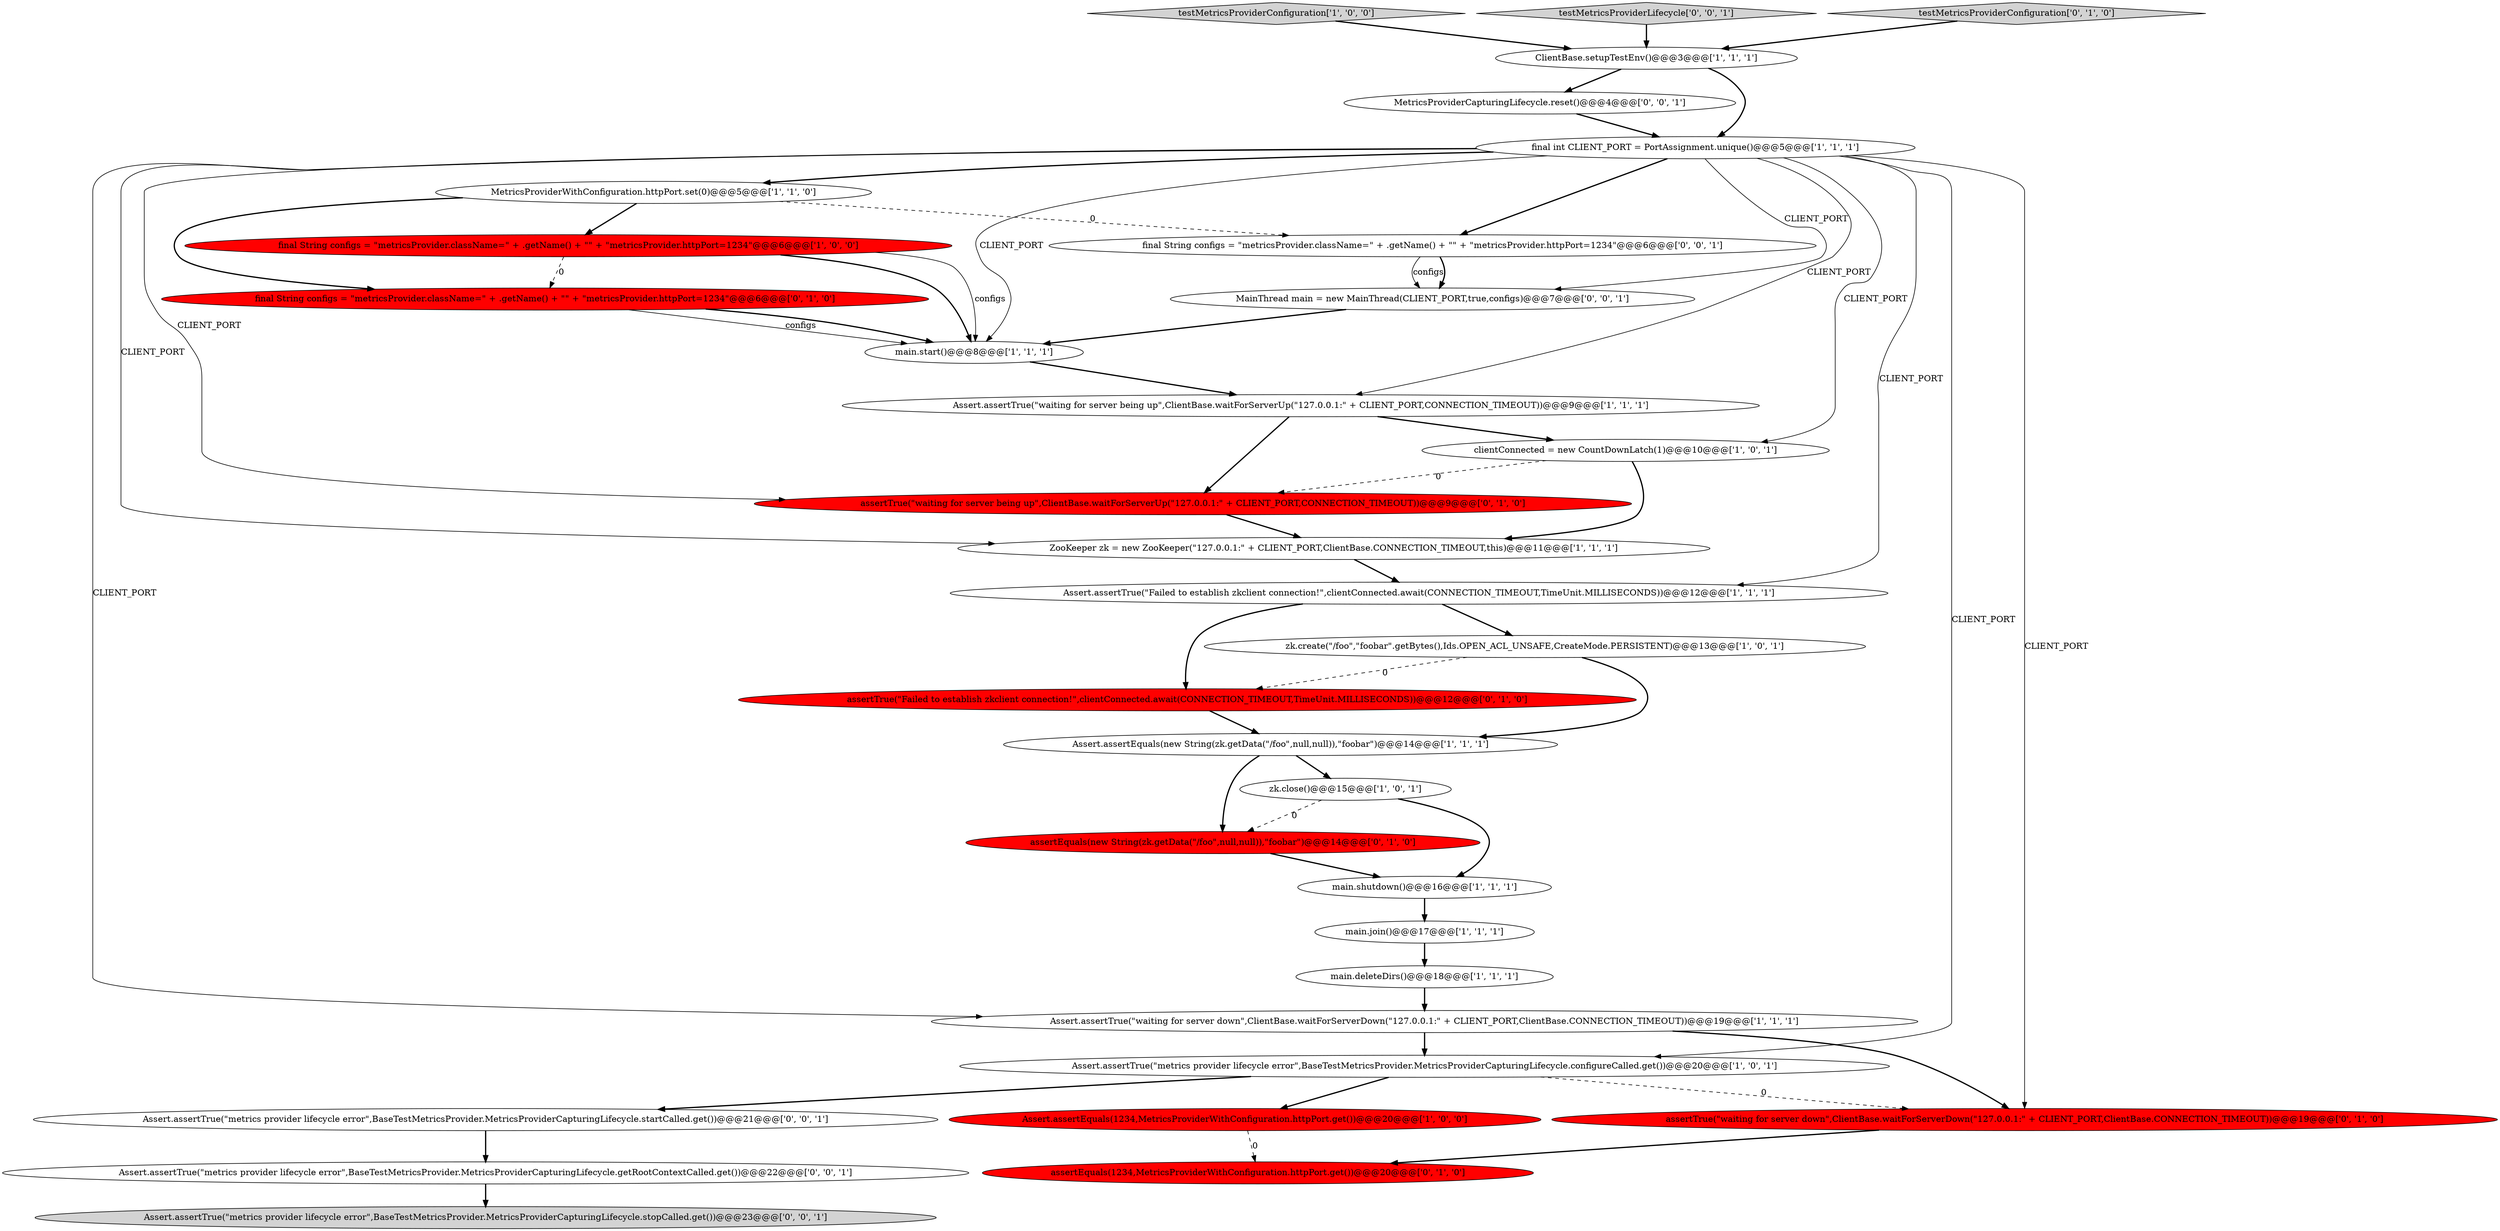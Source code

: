 digraph {
26 [style = filled, label = "Assert.assertTrue(\"metrics provider lifecycle error\",BaseTestMetricsProvider.MetricsProviderCapturingLifecycle.startCalled.get())@@@21@@@['0', '0', '1']", fillcolor = white, shape = ellipse image = "AAA0AAABBB3BBB"];
12 [style = filled, label = "Assert.assertTrue(\"Failed to establish zkclient connection!\",clientConnected.await(CONNECTION_TIMEOUT,TimeUnit.MILLISECONDS))@@@12@@@['1', '1', '1']", fillcolor = white, shape = ellipse image = "AAA0AAABBB1BBB"];
32 [style = filled, label = "final String configs = \"metricsProvider.className=\" + .getName() + \"\" + \"metricsProvider.httpPort=1234\"@@@6@@@['0', '0', '1']", fillcolor = white, shape = ellipse image = "AAA0AAABBB3BBB"];
20 [style = filled, label = "assertTrue(\"Failed to establish zkclient connection!\",clientConnected.await(CONNECTION_TIMEOUT,TimeUnit.MILLISECONDS))@@@12@@@['0', '1', '0']", fillcolor = red, shape = ellipse image = "AAA1AAABBB2BBB"];
24 [style = filled, label = "assertEquals(new String(zk.getData(\"/foo\",null,null)),\"foobar\")@@@14@@@['0', '1', '0']", fillcolor = red, shape = ellipse image = "AAA1AAABBB2BBB"];
17 [style = filled, label = "main.deleteDirs()@@@18@@@['1', '1', '1']", fillcolor = white, shape = ellipse image = "AAA0AAABBB1BBB"];
22 [style = filled, label = "assertEquals(1234,MetricsProviderWithConfiguration.httpPort.get())@@@20@@@['0', '1', '0']", fillcolor = red, shape = ellipse image = "AAA1AAABBB2BBB"];
3 [style = filled, label = "Assert.assertTrue(\"waiting for server down\",ClientBase.waitForServerDown(\"127.0.0.1:\" + CLIENT_PORT,ClientBase.CONNECTION_TIMEOUT))@@@19@@@['1', '1', '1']", fillcolor = white, shape = ellipse image = "AAA0AAABBB1BBB"];
11 [style = filled, label = "zk.close()@@@15@@@['1', '0', '1']", fillcolor = white, shape = ellipse image = "AAA0AAABBB1BBB"];
9 [style = filled, label = "ClientBase.setupTestEnv()@@@3@@@['1', '1', '1']", fillcolor = white, shape = ellipse image = "AAA0AAABBB1BBB"];
1 [style = filled, label = "Assert.assertEquals(new String(zk.getData(\"/foo\",null,null)),\"foobar\")@@@14@@@['1', '1', '1']", fillcolor = white, shape = ellipse image = "AAA0AAABBB1BBB"];
16 [style = filled, label = "clientConnected = new CountDownLatch(1)@@@10@@@['1', '0', '1']", fillcolor = white, shape = ellipse image = "AAA0AAABBB1BBB"];
25 [style = filled, label = "assertTrue(\"waiting for server down\",ClientBase.waitForServerDown(\"127.0.0.1:\" + CLIENT_PORT,ClientBase.CONNECTION_TIMEOUT))@@@19@@@['0', '1', '0']", fillcolor = red, shape = ellipse image = "AAA1AAABBB2BBB"];
6 [style = filled, label = "Assert.assertEquals(1234,MetricsProviderWithConfiguration.httpPort.get())@@@20@@@['1', '0', '0']", fillcolor = red, shape = ellipse image = "AAA1AAABBB1BBB"];
23 [style = filled, label = "assertTrue(\"waiting for server being up\",ClientBase.waitForServerUp(\"127.0.0.1:\" + CLIENT_PORT,CONNECTION_TIMEOUT))@@@9@@@['0', '1', '0']", fillcolor = red, shape = ellipse image = "AAA1AAABBB2BBB"];
7 [style = filled, label = "testMetricsProviderConfiguration['1', '0', '0']", fillcolor = lightgray, shape = diamond image = "AAA0AAABBB1BBB"];
29 [style = filled, label = "MetricsProviderCapturingLifecycle.reset()@@@4@@@['0', '0', '1']", fillcolor = white, shape = ellipse image = "AAA0AAABBB3BBB"];
5 [style = filled, label = "Assert.assertTrue(\"metrics provider lifecycle error\",BaseTestMetricsProvider.MetricsProviderCapturingLifecycle.configureCalled.get())@@@20@@@['1', '0', '1']", fillcolor = white, shape = ellipse image = "AAA0AAABBB1BBB"];
10 [style = filled, label = "main.join()@@@17@@@['1', '1', '1']", fillcolor = white, shape = ellipse image = "AAA0AAABBB1BBB"];
31 [style = filled, label = "testMetricsProviderLifecycle['0', '0', '1']", fillcolor = lightgray, shape = diamond image = "AAA0AAABBB3BBB"];
18 [style = filled, label = "final int CLIENT_PORT = PortAssignment.unique()@@@5@@@['1', '1', '1']", fillcolor = white, shape = ellipse image = "AAA0AAABBB1BBB"];
8 [style = filled, label = "main.start()@@@8@@@['1', '1', '1']", fillcolor = white, shape = ellipse image = "AAA0AAABBB1BBB"];
28 [style = filled, label = "MainThread main = new MainThread(CLIENT_PORT,true,configs)@@@7@@@['0', '0', '1']", fillcolor = white, shape = ellipse image = "AAA0AAABBB3BBB"];
19 [style = filled, label = "testMetricsProviderConfiguration['0', '1', '0']", fillcolor = lightgray, shape = diamond image = "AAA0AAABBB2BBB"];
13 [style = filled, label = "ZooKeeper zk = new ZooKeeper(\"127.0.0.1:\" + CLIENT_PORT,ClientBase.CONNECTION_TIMEOUT,this)@@@11@@@['1', '1', '1']", fillcolor = white, shape = ellipse image = "AAA0AAABBB1BBB"];
21 [style = filled, label = "final String configs = \"metricsProvider.className=\" + .getName() + \"\" + \"metricsProvider.httpPort=1234\"@@@6@@@['0', '1', '0']", fillcolor = red, shape = ellipse image = "AAA1AAABBB2BBB"];
30 [style = filled, label = "Assert.assertTrue(\"metrics provider lifecycle error\",BaseTestMetricsProvider.MetricsProviderCapturingLifecycle.stopCalled.get())@@@23@@@['0', '0', '1']", fillcolor = lightgray, shape = ellipse image = "AAA0AAABBB3BBB"];
2 [style = filled, label = "Assert.assertTrue(\"waiting for server being up\",ClientBase.waitForServerUp(\"127.0.0.1:\" + CLIENT_PORT,CONNECTION_TIMEOUT))@@@9@@@['1', '1', '1']", fillcolor = white, shape = ellipse image = "AAA0AAABBB1BBB"];
14 [style = filled, label = "final String configs = \"metricsProvider.className=\" + .getName() + \"\" + \"metricsProvider.httpPort=1234\"@@@6@@@['1', '0', '0']", fillcolor = red, shape = ellipse image = "AAA1AAABBB1BBB"];
15 [style = filled, label = "MetricsProviderWithConfiguration.httpPort.set(0)@@@5@@@['1', '1', '0']", fillcolor = white, shape = ellipse image = "AAA0AAABBB1BBB"];
4 [style = filled, label = "main.shutdown()@@@16@@@['1', '1', '1']", fillcolor = white, shape = ellipse image = "AAA0AAABBB1BBB"];
0 [style = filled, label = "zk.create(\"/foo\",\"foobar\".getBytes(),Ids.OPEN_ACL_UNSAFE,CreateMode.PERSISTENT)@@@13@@@['1', '0', '1']", fillcolor = white, shape = ellipse image = "AAA0AAABBB1BBB"];
27 [style = filled, label = "Assert.assertTrue(\"metrics provider lifecycle error\",BaseTestMetricsProvider.MetricsProviderCapturingLifecycle.getRootContextCalled.get())@@@22@@@['0', '0', '1']", fillcolor = white, shape = ellipse image = "AAA0AAABBB3BBB"];
4->10 [style = bold, label=""];
18->2 [style = solid, label="CLIENT_PORT"];
21->8 [style = solid, label="configs"];
16->13 [style = bold, label=""];
15->14 [style = bold, label=""];
25->22 [style = bold, label=""];
31->9 [style = bold, label=""];
15->21 [style = bold, label=""];
3->25 [style = bold, label=""];
18->16 [style = solid, label="CLIENT_PORT"];
18->13 [style = solid, label="CLIENT_PORT"];
32->28 [style = solid, label="configs"];
27->30 [style = bold, label=""];
11->4 [style = bold, label=""];
18->15 [style = bold, label=""];
21->8 [style = bold, label=""];
18->12 [style = solid, label="CLIENT_PORT"];
12->20 [style = bold, label=""];
5->26 [style = bold, label=""];
15->32 [style = dashed, label="0"];
10->17 [style = bold, label=""];
16->23 [style = dashed, label="0"];
5->25 [style = dashed, label="0"];
20->1 [style = bold, label=""];
18->3 [style = solid, label="CLIENT_PORT"];
18->23 [style = solid, label="CLIENT_PORT"];
0->20 [style = dashed, label="0"];
12->0 [style = bold, label=""];
6->22 [style = dashed, label="0"];
1->11 [style = bold, label=""];
29->18 [style = bold, label=""];
7->9 [style = bold, label=""];
2->23 [style = bold, label=""];
26->27 [style = bold, label=""];
3->5 [style = bold, label=""];
24->4 [style = bold, label=""];
13->12 [style = bold, label=""];
9->18 [style = bold, label=""];
5->6 [style = bold, label=""];
8->2 [style = bold, label=""];
19->9 [style = bold, label=""];
23->13 [style = bold, label=""];
1->24 [style = bold, label=""];
0->1 [style = bold, label=""];
28->8 [style = bold, label=""];
14->8 [style = solid, label="configs"];
11->24 [style = dashed, label="0"];
18->32 [style = bold, label=""];
17->3 [style = bold, label=""];
18->8 [style = solid, label="CLIENT_PORT"];
18->28 [style = solid, label="CLIENT_PORT"];
14->21 [style = dashed, label="0"];
14->8 [style = bold, label=""];
9->29 [style = bold, label=""];
32->28 [style = bold, label=""];
18->5 [style = solid, label="CLIENT_PORT"];
18->25 [style = solid, label="CLIENT_PORT"];
2->16 [style = bold, label=""];
}
